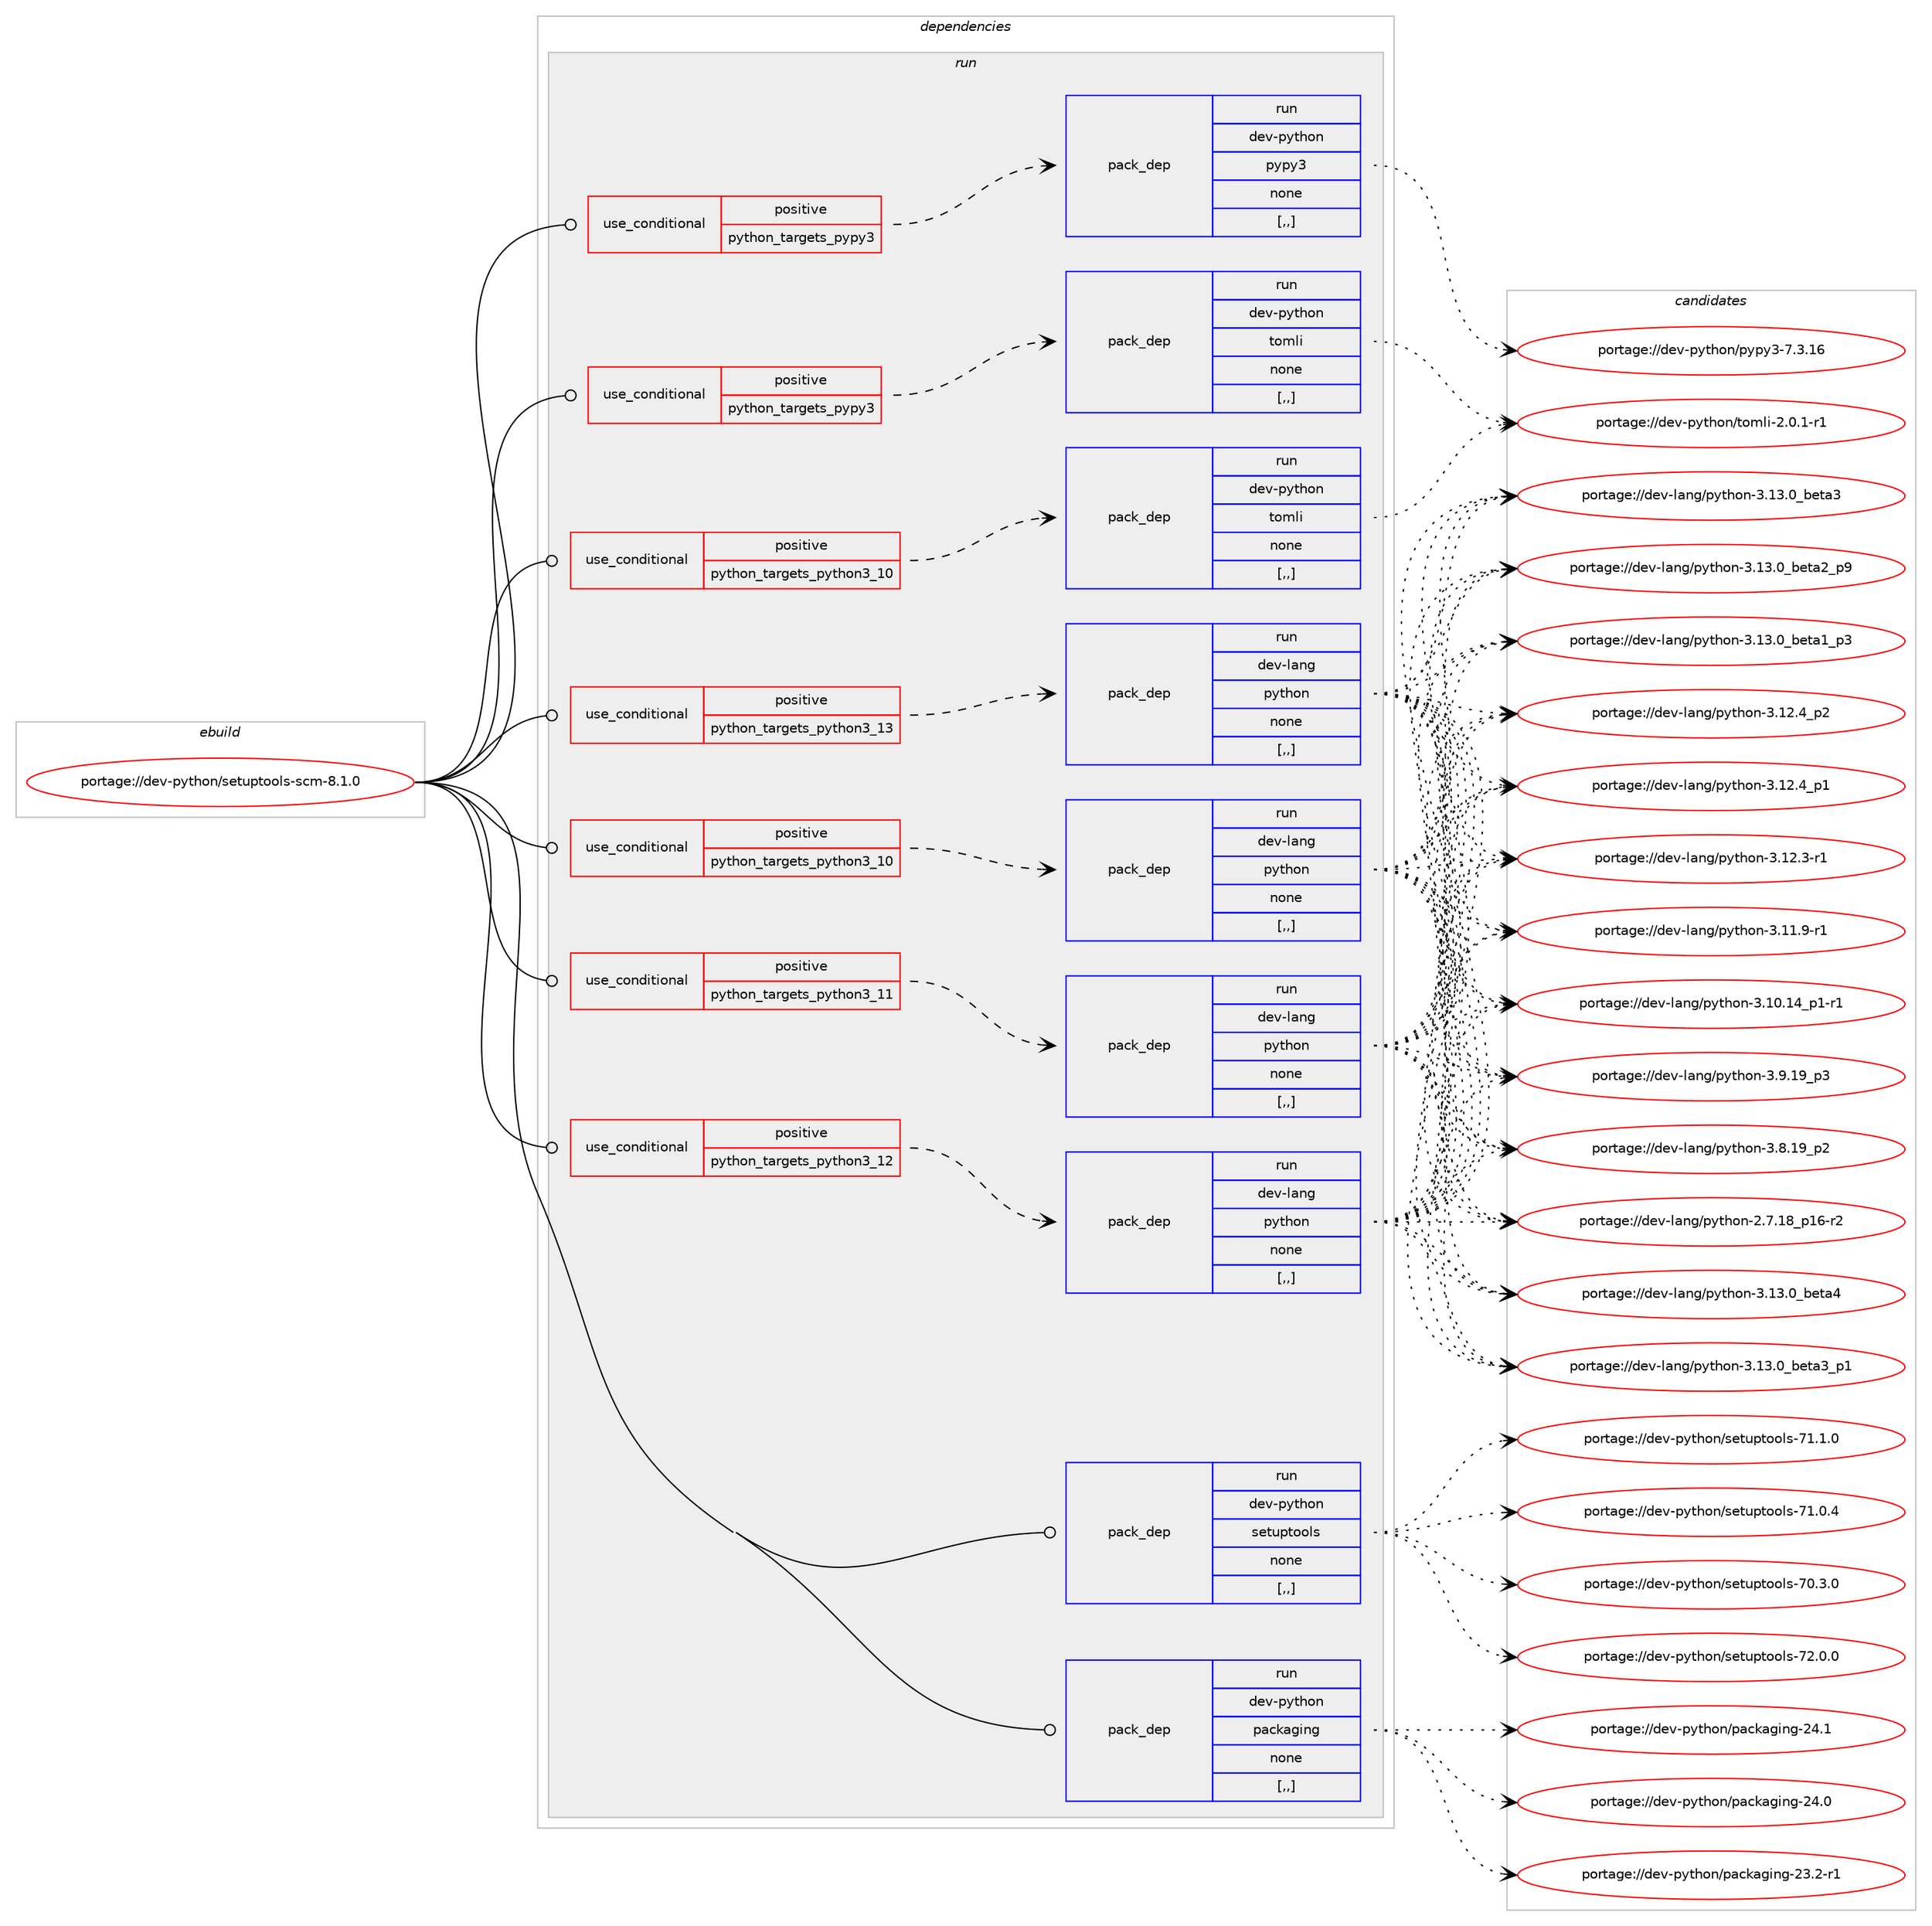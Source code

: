 digraph prolog {

# *************
# Graph options
# *************

newrank=true;
concentrate=true;
compound=true;
graph [rankdir=LR,fontname=Helvetica,fontsize=10,ranksep=1.5];#, ranksep=2.5, nodesep=0.2];
edge  [arrowhead=vee];
node  [fontname=Helvetica,fontsize=10];

# **********
# The ebuild
# **********

subgraph cluster_leftcol {
color=gray;
label=<<i>ebuild</i>>;
id [label="portage://dev-python/setuptools-scm-8.1.0", color=red, width=4, href="../dev-python/setuptools-scm-8.1.0.svg"];
}

# ****************
# The dependencies
# ****************

subgraph cluster_midcol {
color=gray;
label=<<i>dependencies</i>>;
subgraph cluster_compile {
fillcolor="#eeeeee";
style=filled;
label=<<i>compile</i>>;
}
subgraph cluster_compileandrun {
fillcolor="#eeeeee";
style=filled;
label=<<i>compile and run</i>>;
}
subgraph cluster_run {
fillcolor="#eeeeee";
style=filled;
label=<<i>run</i>>;
subgraph cond39541 {
dependency163362 [label=<<TABLE BORDER="0" CELLBORDER="1" CELLSPACING="0" CELLPADDING="4"><TR><TD ROWSPAN="3" CELLPADDING="10">use_conditional</TD></TR><TR><TD>positive</TD></TR><TR><TD>python_targets_pypy3</TD></TR></TABLE>>, shape=none, color=red];
subgraph pack122548 {
dependency163363 [label=<<TABLE BORDER="0" CELLBORDER="1" CELLSPACING="0" CELLPADDING="4" WIDTH="220"><TR><TD ROWSPAN="6" CELLPADDING="30">pack_dep</TD></TR><TR><TD WIDTH="110">run</TD></TR><TR><TD>dev-python</TD></TR><TR><TD>pypy3</TD></TR><TR><TD>none</TD></TR><TR><TD>[,,]</TD></TR></TABLE>>, shape=none, color=blue];
}
dependency163362:e -> dependency163363:w [weight=20,style="dashed",arrowhead="vee"];
}
id:e -> dependency163362:w [weight=20,style="solid",arrowhead="odot"];
subgraph cond39542 {
dependency163364 [label=<<TABLE BORDER="0" CELLBORDER="1" CELLSPACING="0" CELLPADDING="4"><TR><TD ROWSPAN="3" CELLPADDING="10">use_conditional</TD></TR><TR><TD>positive</TD></TR><TR><TD>python_targets_pypy3</TD></TR></TABLE>>, shape=none, color=red];
subgraph pack122549 {
dependency163365 [label=<<TABLE BORDER="0" CELLBORDER="1" CELLSPACING="0" CELLPADDING="4" WIDTH="220"><TR><TD ROWSPAN="6" CELLPADDING="30">pack_dep</TD></TR><TR><TD WIDTH="110">run</TD></TR><TR><TD>dev-python</TD></TR><TR><TD>tomli</TD></TR><TR><TD>none</TD></TR><TR><TD>[,,]</TD></TR></TABLE>>, shape=none, color=blue];
}
dependency163364:e -> dependency163365:w [weight=20,style="dashed",arrowhead="vee"];
}
id:e -> dependency163364:w [weight=20,style="solid",arrowhead="odot"];
subgraph cond39543 {
dependency163366 [label=<<TABLE BORDER="0" CELLBORDER="1" CELLSPACING="0" CELLPADDING="4"><TR><TD ROWSPAN="3" CELLPADDING="10">use_conditional</TD></TR><TR><TD>positive</TD></TR><TR><TD>python_targets_python3_10</TD></TR></TABLE>>, shape=none, color=red];
subgraph pack122550 {
dependency163367 [label=<<TABLE BORDER="0" CELLBORDER="1" CELLSPACING="0" CELLPADDING="4" WIDTH="220"><TR><TD ROWSPAN="6" CELLPADDING="30">pack_dep</TD></TR><TR><TD WIDTH="110">run</TD></TR><TR><TD>dev-lang</TD></TR><TR><TD>python</TD></TR><TR><TD>none</TD></TR><TR><TD>[,,]</TD></TR></TABLE>>, shape=none, color=blue];
}
dependency163366:e -> dependency163367:w [weight=20,style="dashed",arrowhead="vee"];
}
id:e -> dependency163366:w [weight=20,style="solid",arrowhead="odot"];
subgraph cond39544 {
dependency163368 [label=<<TABLE BORDER="0" CELLBORDER="1" CELLSPACING="0" CELLPADDING="4"><TR><TD ROWSPAN="3" CELLPADDING="10">use_conditional</TD></TR><TR><TD>positive</TD></TR><TR><TD>python_targets_python3_10</TD></TR></TABLE>>, shape=none, color=red];
subgraph pack122551 {
dependency163369 [label=<<TABLE BORDER="0" CELLBORDER="1" CELLSPACING="0" CELLPADDING="4" WIDTH="220"><TR><TD ROWSPAN="6" CELLPADDING="30">pack_dep</TD></TR><TR><TD WIDTH="110">run</TD></TR><TR><TD>dev-python</TD></TR><TR><TD>tomli</TD></TR><TR><TD>none</TD></TR><TR><TD>[,,]</TD></TR></TABLE>>, shape=none, color=blue];
}
dependency163368:e -> dependency163369:w [weight=20,style="dashed",arrowhead="vee"];
}
id:e -> dependency163368:w [weight=20,style="solid",arrowhead="odot"];
subgraph cond39545 {
dependency163370 [label=<<TABLE BORDER="0" CELLBORDER="1" CELLSPACING="0" CELLPADDING="4"><TR><TD ROWSPAN="3" CELLPADDING="10">use_conditional</TD></TR><TR><TD>positive</TD></TR><TR><TD>python_targets_python3_11</TD></TR></TABLE>>, shape=none, color=red];
subgraph pack122552 {
dependency163371 [label=<<TABLE BORDER="0" CELLBORDER="1" CELLSPACING="0" CELLPADDING="4" WIDTH="220"><TR><TD ROWSPAN="6" CELLPADDING="30">pack_dep</TD></TR><TR><TD WIDTH="110">run</TD></TR><TR><TD>dev-lang</TD></TR><TR><TD>python</TD></TR><TR><TD>none</TD></TR><TR><TD>[,,]</TD></TR></TABLE>>, shape=none, color=blue];
}
dependency163370:e -> dependency163371:w [weight=20,style="dashed",arrowhead="vee"];
}
id:e -> dependency163370:w [weight=20,style="solid",arrowhead="odot"];
subgraph cond39546 {
dependency163372 [label=<<TABLE BORDER="0" CELLBORDER="1" CELLSPACING="0" CELLPADDING="4"><TR><TD ROWSPAN="3" CELLPADDING="10">use_conditional</TD></TR><TR><TD>positive</TD></TR><TR><TD>python_targets_python3_12</TD></TR></TABLE>>, shape=none, color=red];
subgraph pack122553 {
dependency163373 [label=<<TABLE BORDER="0" CELLBORDER="1" CELLSPACING="0" CELLPADDING="4" WIDTH="220"><TR><TD ROWSPAN="6" CELLPADDING="30">pack_dep</TD></TR><TR><TD WIDTH="110">run</TD></TR><TR><TD>dev-lang</TD></TR><TR><TD>python</TD></TR><TR><TD>none</TD></TR><TR><TD>[,,]</TD></TR></TABLE>>, shape=none, color=blue];
}
dependency163372:e -> dependency163373:w [weight=20,style="dashed",arrowhead="vee"];
}
id:e -> dependency163372:w [weight=20,style="solid",arrowhead="odot"];
subgraph cond39547 {
dependency163374 [label=<<TABLE BORDER="0" CELLBORDER="1" CELLSPACING="0" CELLPADDING="4"><TR><TD ROWSPAN="3" CELLPADDING="10">use_conditional</TD></TR><TR><TD>positive</TD></TR><TR><TD>python_targets_python3_13</TD></TR></TABLE>>, shape=none, color=red];
subgraph pack122554 {
dependency163375 [label=<<TABLE BORDER="0" CELLBORDER="1" CELLSPACING="0" CELLPADDING="4" WIDTH="220"><TR><TD ROWSPAN="6" CELLPADDING="30">pack_dep</TD></TR><TR><TD WIDTH="110">run</TD></TR><TR><TD>dev-lang</TD></TR><TR><TD>python</TD></TR><TR><TD>none</TD></TR><TR><TD>[,,]</TD></TR></TABLE>>, shape=none, color=blue];
}
dependency163374:e -> dependency163375:w [weight=20,style="dashed",arrowhead="vee"];
}
id:e -> dependency163374:w [weight=20,style="solid",arrowhead="odot"];
subgraph pack122555 {
dependency163376 [label=<<TABLE BORDER="0" CELLBORDER="1" CELLSPACING="0" CELLPADDING="4" WIDTH="220"><TR><TD ROWSPAN="6" CELLPADDING="30">pack_dep</TD></TR><TR><TD WIDTH="110">run</TD></TR><TR><TD>dev-python</TD></TR><TR><TD>packaging</TD></TR><TR><TD>none</TD></TR><TR><TD>[,,]</TD></TR></TABLE>>, shape=none, color=blue];
}
id:e -> dependency163376:w [weight=20,style="solid",arrowhead="odot"];
subgraph pack122556 {
dependency163377 [label=<<TABLE BORDER="0" CELLBORDER="1" CELLSPACING="0" CELLPADDING="4" WIDTH="220"><TR><TD ROWSPAN="6" CELLPADDING="30">pack_dep</TD></TR><TR><TD WIDTH="110">run</TD></TR><TR><TD>dev-python</TD></TR><TR><TD>setuptools</TD></TR><TR><TD>none</TD></TR><TR><TD>[,,]</TD></TR></TABLE>>, shape=none, color=blue];
}
id:e -> dependency163377:w [weight=20,style="solid",arrowhead="odot"];
}
}

# **************
# The candidates
# **************

subgraph cluster_choices {
rank=same;
color=gray;
label=<<i>candidates</i>>;

subgraph choice122548 {
color=black;
nodesep=1;
choice10010111845112121116104111110471121211121215145554651464954 [label="portage://dev-python/pypy3-7.3.16", color=red, width=4,href="../dev-python/pypy3-7.3.16.svg"];
dependency163363:e -> choice10010111845112121116104111110471121211121215145554651464954:w [style=dotted,weight="100"];
}
subgraph choice122549 {
color=black;
nodesep=1;
choice10010111845112121116104111110471161111091081054550464846494511449 [label="portage://dev-python/tomli-2.0.1-r1", color=red, width=4,href="../dev-python/tomli-2.0.1-r1.svg"];
dependency163365:e -> choice10010111845112121116104111110471161111091081054550464846494511449:w [style=dotted,weight="100"];
}
subgraph choice122550 {
color=black;
nodesep=1;
choice1001011184510897110103471121211161041111104551464951464895981011169752 [label="portage://dev-lang/python-3.13.0_beta4", color=red, width=4,href="../dev-lang/python-3.13.0_beta4.svg"];
choice10010111845108971101034711212111610411111045514649514648959810111697519511249 [label="portage://dev-lang/python-3.13.0_beta3_p1", color=red, width=4,href="../dev-lang/python-3.13.0_beta3_p1.svg"];
choice1001011184510897110103471121211161041111104551464951464895981011169751 [label="portage://dev-lang/python-3.13.0_beta3", color=red, width=4,href="../dev-lang/python-3.13.0_beta3.svg"];
choice10010111845108971101034711212111610411111045514649514648959810111697509511257 [label="portage://dev-lang/python-3.13.0_beta2_p9", color=red, width=4,href="../dev-lang/python-3.13.0_beta2_p9.svg"];
choice10010111845108971101034711212111610411111045514649514648959810111697499511251 [label="portage://dev-lang/python-3.13.0_beta1_p3", color=red, width=4,href="../dev-lang/python-3.13.0_beta1_p3.svg"];
choice100101118451089711010347112121116104111110455146495046529511250 [label="portage://dev-lang/python-3.12.4_p2", color=red, width=4,href="../dev-lang/python-3.12.4_p2.svg"];
choice100101118451089711010347112121116104111110455146495046529511249 [label="portage://dev-lang/python-3.12.4_p1", color=red, width=4,href="../dev-lang/python-3.12.4_p1.svg"];
choice100101118451089711010347112121116104111110455146495046514511449 [label="portage://dev-lang/python-3.12.3-r1", color=red, width=4,href="../dev-lang/python-3.12.3-r1.svg"];
choice100101118451089711010347112121116104111110455146494946574511449 [label="portage://dev-lang/python-3.11.9-r1", color=red, width=4,href="../dev-lang/python-3.11.9-r1.svg"];
choice100101118451089711010347112121116104111110455146494846495295112494511449 [label="portage://dev-lang/python-3.10.14_p1-r1", color=red, width=4,href="../dev-lang/python-3.10.14_p1-r1.svg"];
choice100101118451089711010347112121116104111110455146574649579511251 [label="portage://dev-lang/python-3.9.19_p3", color=red, width=4,href="../dev-lang/python-3.9.19_p3.svg"];
choice100101118451089711010347112121116104111110455146564649579511250 [label="portage://dev-lang/python-3.8.19_p2", color=red, width=4,href="../dev-lang/python-3.8.19_p2.svg"];
choice100101118451089711010347112121116104111110455046554649569511249544511450 [label="portage://dev-lang/python-2.7.18_p16-r2", color=red, width=4,href="../dev-lang/python-2.7.18_p16-r2.svg"];
dependency163367:e -> choice1001011184510897110103471121211161041111104551464951464895981011169752:w [style=dotted,weight="100"];
dependency163367:e -> choice10010111845108971101034711212111610411111045514649514648959810111697519511249:w [style=dotted,weight="100"];
dependency163367:e -> choice1001011184510897110103471121211161041111104551464951464895981011169751:w [style=dotted,weight="100"];
dependency163367:e -> choice10010111845108971101034711212111610411111045514649514648959810111697509511257:w [style=dotted,weight="100"];
dependency163367:e -> choice10010111845108971101034711212111610411111045514649514648959810111697499511251:w [style=dotted,weight="100"];
dependency163367:e -> choice100101118451089711010347112121116104111110455146495046529511250:w [style=dotted,weight="100"];
dependency163367:e -> choice100101118451089711010347112121116104111110455146495046529511249:w [style=dotted,weight="100"];
dependency163367:e -> choice100101118451089711010347112121116104111110455146495046514511449:w [style=dotted,weight="100"];
dependency163367:e -> choice100101118451089711010347112121116104111110455146494946574511449:w [style=dotted,weight="100"];
dependency163367:e -> choice100101118451089711010347112121116104111110455146494846495295112494511449:w [style=dotted,weight="100"];
dependency163367:e -> choice100101118451089711010347112121116104111110455146574649579511251:w [style=dotted,weight="100"];
dependency163367:e -> choice100101118451089711010347112121116104111110455146564649579511250:w [style=dotted,weight="100"];
dependency163367:e -> choice100101118451089711010347112121116104111110455046554649569511249544511450:w [style=dotted,weight="100"];
}
subgraph choice122551 {
color=black;
nodesep=1;
choice10010111845112121116104111110471161111091081054550464846494511449 [label="portage://dev-python/tomli-2.0.1-r1", color=red, width=4,href="../dev-python/tomli-2.0.1-r1.svg"];
dependency163369:e -> choice10010111845112121116104111110471161111091081054550464846494511449:w [style=dotted,weight="100"];
}
subgraph choice122552 {
color=black;
nodesep=1;
choice1001011184510897110103471121211161041111104551464951464895981011169752 [label="portage://dev-lang/python-3.13.0_beta4", color=red, width=4,href="../dev-lang/python-3.13.0_beta4.svg"];
choice10010111845108971101034711212111610411111045514649514648959810111697519511249 [label="portage://dev-lang/python-3.13.0_beta3_p1", color=red, width=4,href="../dev-lang/python-3.13.0_beta3_p1.svg"];
choice1001011184510897110103471121211161041111104551464951464895981011169751 [label="portage://dev-lang/python-3.13.0_beta3", color=red, width=4,href="../dev-lang/python-3.13.0_beta3.svg"];
choice10010111845108971101034711212111610411111045514649514648959810111697509511257 [label="portage://dev-lang/python-3.13.0_beta2_p9", color=red, width=4,href="../dev-lang/python-3.13.0_beta2_p9.svg"];
choice10010111845108971101034711212111610411111045514649514648959810111697499511251 [label="portage://dev-lang/python-3.13.0_beta1_p3", color=red, width=4,href="../dev-lang/python-3.13.0_beta1_p3.svg"];
choice100101118451089711010347112121116104111110455146495046529511250 [label="portage://dev-lang/python-3.12.4_p2", color=red, width=4,href="../dev-lang/python-3.12.4_p2.svg"];
choice100101118451089711010347112121116104111110455146495046529511249 [label="portage://dev-lang/python-3.12.4_p1", color=red, width=4,href="../dev-lang/python-3.12.4_p1.svg"];
choice100101118451089711010347112121116104111110455146495046514511449 [label="portage://dev-lang/python-3.12.3-r1", color=red, width=4,href="../dev-lang/python-3.12.3-r1.svg"];
choice100101118451089711010347112121116104111110455146494946574511449 [label="portage://dev-lang/python-3.11.9-r1", color=red, width=4,href="../dev-lang/python-3.11.9-r1.svg"];
choice100101118451089711010347112121116104111110455146494846495295112494511449 [label="portage://dev-lang/python-3.10.14_p1-r1", color=red, width=4,href="../dev-lang/python-3.10.14_p1-r1.svg"];
choice100101118451089711010347112121116104111110455146574649579511251 [label="portage://dev-lang/python-3.9.19_p3", color=red, width=4,href="../dev-lang/python-3.9.19_p3.svg"];
choice100101118451089711010347112121116104111110455146564649579511250 [label="portage://dev-lang/python-3.8.19_p2", color=red, width=4,href="../dev-lang/python-3.8.19_p2.svg"];
choice100101118451089711010347112121116104111110455046554649569511249544511450 [label="portage://dev-lang/python-2.7.18_p16-r2", color=red, width=4,href="../dev-lang/python-2.7.18_p16-r2.svg"];
dependency163371:e -> choice1001011184510897110103471121211161041111104551464951464895981011169752:w [style=dotted,weight="100"];
dependency163371:e -> choice10010111845108971101034711212111610411111045514649514648959810111697519511249:w [style=dotted,weight="100"];
dependency163371:e -> choice1001011184510897110103471121211161041111104551464951464895981011169751:w [style=dotted,weight="100"];
dependency163371:e -> choice10010111845108971101034711212111610411111045514649514648959810111697509511257:w [style=dotted,weight="100"];
dependency163371:e -> choice10010111845108971101034711212111610411111045514649514648959810111697499511251:w [style=dotted,weight="100"];
dependency163371:e -> choice100101118451089711010347112121116104111110455146495046529511250:w [style=dotted,weight="100"];
dependency163371:e -> choice100101118451089711010347112121116104111110455146495046529511249:w [style=dotted,weight="100"];
dependency163371:e -> choice100101118451089711010347112121116104111110455146495046514511449:w [style=dotted,weight="100"];
dependency163371:e -> choice100101118451089711010347112121116104111110455146494946574511449:w [style=dotted,weight="100"];
dependency163371:e -> choice100101118451089711010347112121116104111110455146494846495295112494511449:w [style=dotted,weight="100"];
dependency163371:e -> choice100101118451089711010347112121116104111110455146574649579511251:w [style=dotted,weight="100"];
dependency163371:e -> choice100101118451089711010347112121116104111110455146564649579511250:w [style=dotted,weight="100"];
dependency163371:e -> choice100101118451089711010347112121116104111110455046554649569511249544511450:w [style=dotted,weight="100"];
}
subgraph choice122553 {
color=black;
nodesep=1;
choice1001011184510897110103471121211161041111104551464951464895981011169752 [label="portage://dev-lang/python-3.13.0_beta4", color=red, width=4,href="../dev-lang/python-3.13.0_beta4.svg"];
choice10010111845108971101034711212111610411111045514649514648959810111697519511249 [label="portage://dev-lang/python-3.13.0_beta3_p1", color=red, width=4,href="../dev-lang/python-3.13.0_beta3_p1.svg"];
choice1001011184510897110103471121211161041111104551464951464895981011169751 [label="portage://dev-lang/python-3.13.0_beta3", color=red, width=4,href="../dev-lang/python-3.13.0_beta3.svg"];
choice10010111845108971101034711212111610411111045514649514648959810111697509511257 [label="portage://dev-lang/python-3.13.0_beta2_p9", color=red, width=4,href="../dev-lang/python-3.13.0_beta2_p9.svg"];
choice10010111845108971101034711212111610411111045514649514648959810111697499511251 [label="portage://dev-lang/python-3.13.0_beta1_p3", color=red, width=4,href="../dev-lang/python-3.13.0_beta1_p3.svg"];
choice100101118451089711010347112121116104111110455146495046529511250 [label="portage://dev-lang/python-3.12.4_p2", color=red, width=4,href="../dev-lang/python-3.12.4_p2.svg"];
choice100101118451089711010347112121116104111110455146495046529511249 [label="portage://dev-lang/python-3.12.4_p1", color=red, width=4,href="../dev-lang/python-3.12.4_p1.svg"];
choice100101118451089711010347112121116104111110455146495046514511449 [label="portage://dev-lang/python-3.12.3-r1", color=red, width=4,href="../dev-lang/python-3.12.3-r1.svg"];
choice100101118451089711010347112121116104111110455146494946574511449 [label="portage://dev-lang/python-3.11.9-r1", color=red, width=4,href="../dev-lang/python-3.11.9-r1.svg"];
choice100101118451089711010347112121116104111110455146494846495295112494511449 [label="portage://dev-lang/python-3.10.14_p1-r1", color=red, width=4,href="../dev-lang/python-3.10.14_p1-r1.svg"];
choice100101118451089711010347112121116104111110455146574649579511251 [label="portage://dev-lang/python-3.9.19_p3", color=red, width=4,href="../dev-lang/python-3.9.19_p3.svg"];
choice100101118451089711010347112121116104111110455146564649579511250 [label="portage://dev-lang/python-3.8.19_p2", color=red, width=4,href="../dev-lang/python-3.8.19_p2.svg"];
choice100101118451089711010347112121116104111110455046554649569511249544511450 [label="portage://dev-lang/python-2.7.18_p16-r2", color=red, width=4,href="../dev-lang/python-2.7.18_p16-r2.svg"];
dependency163373:e -> choice1001011184510897110103471121211161041111104551464951464895981011169752:w [style=dotted,weight="100"];
dependency163373:e -> choice10010111845108971101034711212111610411111045514649514648959810111697519511249:w [style=dotted,weight="100"];
dependency163373:e -> choice1001011184510897110103471121211161041111104551464951464895981011169751:w [style=dotted,weight="100"];
dependency163373:e -> choice10010111845108971101034711212111610411111045514649514648959810111697509511257:w [style=dotted,weight="100"];
dependency163373:e -> choice10010111845108971101034711212111610411111045514649514648959810111697499511251:w [style=dotted,weight="100"];
dependency163373:e -> choice100101118451089711010347112121116104111110455146495046529511250:w [style=dotted,weight="100"];
dependency163373:e -> choice100101118451089711010347112121116104111110455146495046529511249:w [style=dotted,weight="100"];
dependency163373:e -> choice100101118451089711010347112121116104111110455146495046514511449:w [style=dotted,weight="100"];
dependency163373:e -> choice100101118451089711010347112121116104111110455146494946574511449:w [style=dotted,weight="100"];
dependency163373:e -> choice100101118451089711010347112121116104111110455146494846495295112494511449:w [style=dotted,weight="100"];
dependency163373:e -> choice100101118451089711010347112121116104111110455146574649579511251:w [style=dotted,weight="100"];
dependency163373:e -> choice100101118451089711010347112121116104111110455146564649579511250:w [style=dotted,weight="100"];
dependency163373:e -> choice100101118451089711010347112121116104111110455046554649569511249544511450:w [style=dotted,weight="100"];
}
subgraph choice122554 {
color=black;
nodesep=1;
choice1001011184510897110103471121211161041111104551464951464895981011169752 [label="portage://dev-lang/python-3.13.0_beta4", color=red, width=4,href="../dev-lang/python-3.13.0_beta4.svg"];
choice10010111845108971101034711212111610411111045514649514648959810111697519511249 [label="portage://dev-lang/python-3.13.0_beta3_p1", color=red, width=4,href="../dev-lang/python-3.13.0_beta3_p1.svg"];
choice1001011184510897110103471121211161041111104551464951464895981011169751 [label="portage://dev-lang/python-3.13.0_beta3", color=red, width=4,href="../dev-lang/python-3.13.0_beta3.svg"];
choice10010111845108971101034711212111610411111045514649514648959810111697509511257 [label="portage://dev-lang/python-3.13.0_beta2_p9", color=red, width=4,href="../dev-lang/python-3.13.0_beta2_p9.svg"];
choice10010111845108971101034711212111610411111045514649514648959810111697499511251 [label="portage://dev-lang/python-3.13.0_beta1_p3", color=red, width=4,href="../dev-lang/python-3.13.0_beta1_p3.svg"];
choice100101118451089711010347112121116104111110455146495046529511250 [label="portage://dev-lang/python-3.12.4_p2", color=red, width=4,href="../dev-lang/python-3.12.4_p2.svg"];
choice100101118451089711010347112121116104111110455146495046529511249 [label="portage://dev-lang/python-3.12.4_p1", color=red, width=4,href="../dev-lang/python-3.12.4_p1.svg"];
choice100101118451089711010347112121116104111110455146495046514511449 [label="portage://dev-lang/python-3.12.3-r1", color=red, width=4,href="../dev-lang/python-3.12.3-r1.svg"];
choice100101118451089711010347112121116104111110455146494946574511449 [label="portage://dev-lang/python-3.11.9-r1", color=red, width=4,href="../dev-lang/python-3.11.9-r1.svg"];
choice100101118451089711010347112121116104111110455146494846495295112494511449 [label="portage://dev-lang/python-3.10.14_p1-r1", color=red, width=4,href="../dev-lang/python-3.10.14_p1-r1.svg"];
choice100101118451089711010347112121116104111110455146574649579511251 [label="portage://dev-lang/python-3.9.19_p3", color=red, width=4,href="../dev-lang/python-3.9.19_p3.svg"];
choice100101118451089711010347112121116104111110455146564649579511250 [label="portage://dev-lang/python-3.8.19_p2", color=red, width=4,href="../dev-lang/python-3.8.19_p2.svg"];
choice100101118451089711010347112121116104111110455046554649569511249544511450 [label="portage://dev-lang/python-2.7.18_p16-r2", color=red, width=4,href="../dev-lang/python-2.7.18_p16-r2.svg"];
dependency163375:e -> choice1001011184510897110103471121211161041111104551464951464895981011169752:w [style=dotted,weight="100"];
dependency163375:e -> choice10010111845108971101034711212111610411111045514649514648959810111697519511249:w [style=dotted,weight="100"];
dependency163375:e -> choice1001011184510897110103471121211161041111104551464951464895981011169751:w [style=dotted,weight="100"];
dependency163375:e -> choice10010111845108971101034711212111610411111045514649514648959810111697509511257:w [style=dotted,weight="100"];
dependency163375:e -> choice10010111845108971101034711212111610411111045514649514648959810111697499511251:w [style=dotted,weight="100"];
dependency163375:e -> choice100101118451089711010347112121116104111110455146495046529511250:w [style=dotted,weight="100"];
dependency163375:e -> choice100101118451089711010347112121116104111110455146495046529511249:w [style=dotted,weight="100"];
dependency163375:e -> choice100101118451089711010347112121116104111110455146495046514511449:w [style=dotted,weight="100"];
dependency163375:e -> choice100101118451089711010347112121116104111110455146494946574511449:w [style=dotted,weight="100"];
dependency163375:e -> choice100101118451089711010347112121116104111110455146494846495295112494511449:w [style=dotted,weight="100"];
dependency163375:e -> choice100101118451089711010347112121116104111110455146574649579511251:w [style=dotted,weight="100"];
dependency163375:e -> choice100101118451089711010347112121116104111110455146564649579511250:w [style=dotted,weight="100"];
dependency163375:e -> choice100101118451089711010347112121116104111110455046554649569511249544511450:w [style=dotted,weight="100"];
}
subgraph choice122555 {
color=black;
nodesep=1;
choice10010111845112121116104111110471129799107971031051101034550524649 [label="portage://dev-python/packaging-24.1", color=red, width=4,href="../dev-python/packaging-24.1.svg"];
choice10010111845112121116104111110471129799107971031051101034550524648 [label="portage://dev-python/packaging-24.0", color=red, width=4,href="../dev-python/packaging-24.0.svg"];
choice100101118451121211161041111104711297991079710310511010345505146504511449 [label="portage://dev-python/packaging-23.2-r1", color=red, width=4,href="../dev-python/packaging-23.2-r1.svg"];
dependency163376:e -> choice10010111845112121116104111110471129799107971031051101034550524649:w [style=dotted,weight="100"];
dependency163376:e -> choice10010111845112121116104111110471129799107971031051101034550524648:w [style=dotted,weight="100"];
dependency163376:e -> choice100101118451121211161041111104711297991079710310511010345505146504511449:w [style=dotted,weight="100"];
}
subgraph choice122556 {
color=black;
nodesep=1;
choice100101118451121211161041111104711510111611711211611111110811545555046484648 [label="portage://dev-python/setuptools-72.0.0", color=red, width=4,href="../dev-python/setuptools-72.0.0.svg"];
choice100101118451121211161041111104711510111611711211611111110811545554946494648 [label="portage://dev-python/setuptools-71.1.0", color=red, width=4,href="../dev-python/setuptools-71.1.0.svg"];
choice100101118451121211161041111104711510111611711211611111110811545554946484652 [label="portage://dev-python/setuptools-71.0.4", color=red, width=4,href="../dev-python/setuptools-71.0.4.svg"];
choice100101118451121211161041111104711510111611711211611111110811545554846514648 [label="portage://dev-python/setuptools-70.3.0", color=red, width=4,href="../dev-python/setuptools-70.3.0.svg"];
dependency163377:e -> choice100101118451121211161041111104711510111611711211611111110811545555046484648:w [style=dotted,weight="100"];
dependency163377:e -> choice100101118451121211161041111104711510111611711211611111110811545554946494648:w [style=dotted,weight="100"];
dependency163377:e -> choice100101118451121211161041111104711510111611711211611111110811545554946484652:w [style=dotted,weight="100"];
dependency163377:e -> choice100101118451121211161041111104711510111611711211611111110811545554846514648:w [style=dotted,weight="100"];
}
}

}

